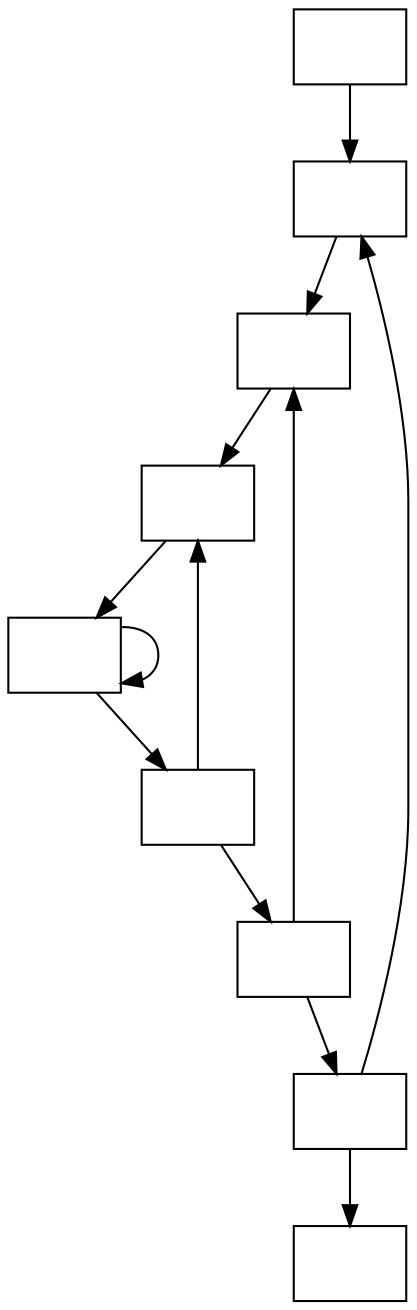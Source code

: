 digraph unnamed {

	Node0x55b09491f560 [shape=record,label="{}"];
	Node0x55b09491f560 -> Node0x55b09491f610;
	Node0x55b09491f610 [shape=record,label="{}"];
	Node0x55b09491f610 -> Node0x55b094920470;
	Node0x55b094920470 [shape=record,label="{}"];
	Node0x55b094920470 -> Node0x55b094920ea0;
	Node0x55b094920ea0 [shape=record,label="{}"];
	Node0x55b094920ea0 -> Node0x55b094921af0;
	Node0x55b094921af0 [shape=record,label="{}"];
	Node0x55b094921af0 -> Node0x55b094921af0;
	Node0x55b094921af0 -> Node0x55b094921190;
	Node0x55b094921190 [shape=record,label="{}"];
	Node0x55b094921190 -> Node0x55b094920ea0;
	Node0x55b094921190 -> Node0x55b094920770;
	Node0x55b094920770 [shape=record,label="{}"];
	Node0x55b094920770 -> Node0x55b094920470;
	Node0x55b094920770 -> Node0x55b09491fe00;
	Node0x55b09491fe00 [shape=record,label="{}"];
	Node0x55b09491fe00 -> Node0x55b09491f610;
	Node0x55b09491fe00 -> Node0x55b09491f5b0;
	Node0x55b09491f5b0 [shape=record,label="{}"];
}
